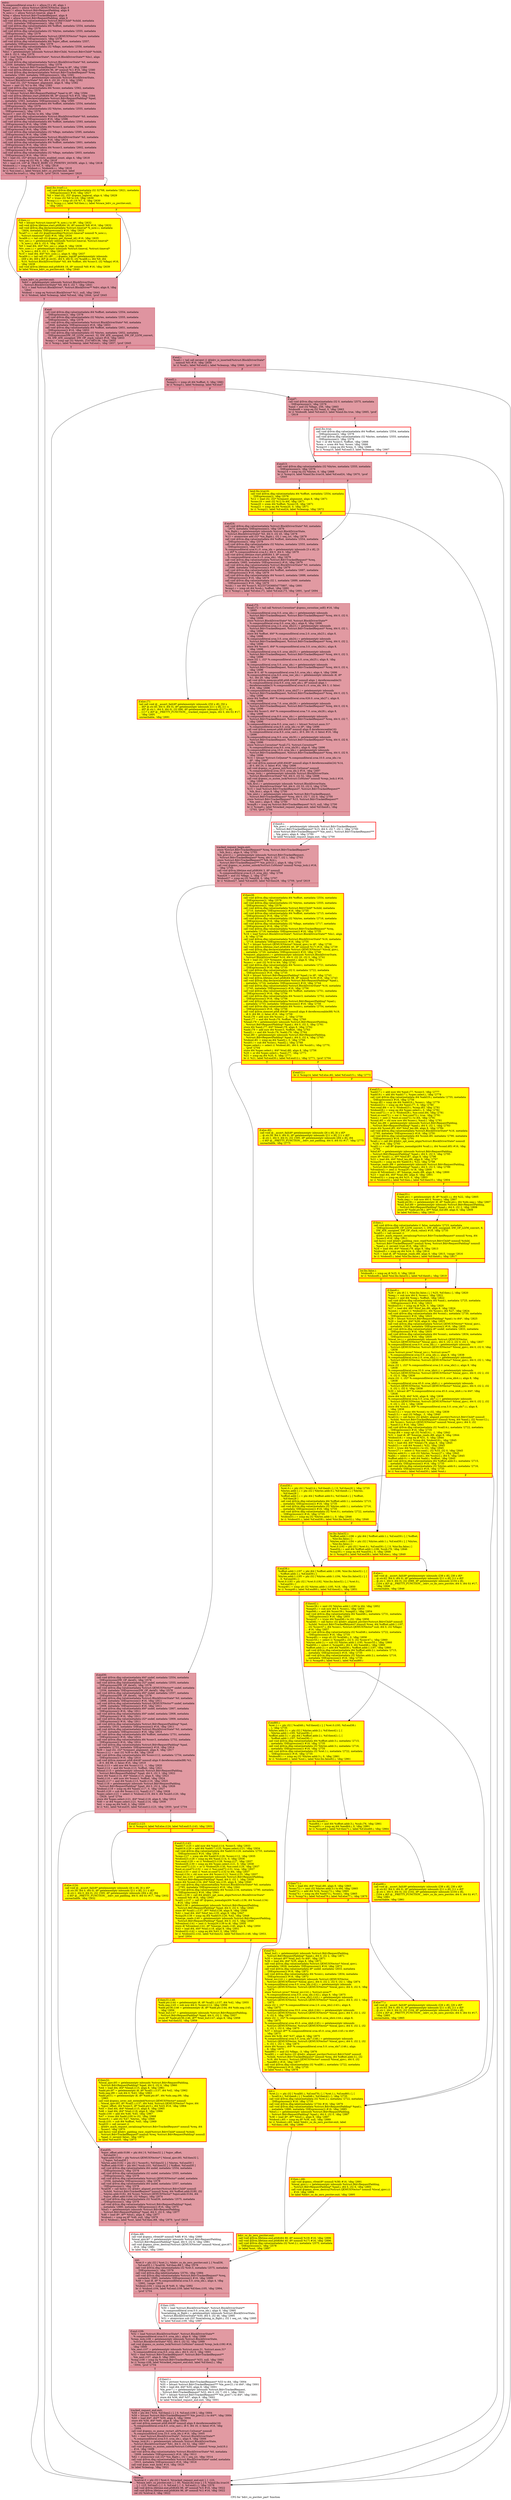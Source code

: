 digraph "CFG for 'bdrv_co_pwritev_part' function" {
	label="CFG for 'bdrv_co_pwritev_part' function";

	Node0x55cda43ee320 [shape=record,color="#b70d28ff", style=filled, fillcolor="#b70d2870",label="{entry:\l  %.compoundliteral.sroa.6.i = alloca [3 x i8], align 1\l  %local_qiov.i = alloca %struct.QEMUIOVector, align 8\l  %pad.i = alloca %struct.BdrvRequestPadding, align 8\l  %_now.i.i = alloca %struct.timeval, align 8\l  %req = alloca %struct.BdrvTrackedRequest, align 8\l  %pad = alloca %struct.BdrvRequestPadding, align 8\l  call void @llvm.dbg.value(metadata %struct.BdrvChild* %child, metadata\l... !2553, metadata !DIExpression()), !dbg !2578\l  call void @llvm.dbg.value(metadata i64 %offset, metadata !2554, metadata\l... !DIExpression()), !dbg !2578\l  call void @llvm.dbg.value(metadata i32 %bytes, metadata !2555, metadata\l... !DIExpression()), !dbg !2578\l  call void @llvm.dbg.value(metadata %struct.QEMUIOVector* %qiov, metadata\l... !2556, metadata !DIExpression()), !dbg !2578\l  call void @llvm.dbg.value(metadata i64 %qiov_offset, metadata !2557,\l... metadata !DIExpression()), !dbg !2578\l  call void @llvm.dbg.value(metadata i32 %flags, metadata !2558, metadata\l... !DIExpression()), !dbg !2578\l  %bs1 = getelementptr inbounds %struct.BdrvChild, %struct.BdrvChild* %child,\l... i64 0, i32 0, !dbg !2579\l  %0 = load %struct.BlockDriverState*, %struct.BlockDriverState** %bs1, align\l... 8, !dbg !2579\l  call void @llvm.dbg.value(metadata %struct.BlockDriverState* %0, metadata\l... !2559, metadata !DIExpression()), !dbg !2578\l  %1 = bitcast %struct.BdrvTrackedRequest* %req to i8*, !dbg !2580\l  call void @llvm.lifetime.start.p0i8(i64 96, i8* nonnull %1) #16, !dbg !2580\l  call void @llvm.dbg.declare(metadata %struct.BdrvTrackedRequest* %req,\l... metadata !2560, metadata !DIExpression()), !dbg !2581\l  %request_alignment = getelementptr inbounds %struct.BlockDriverState,\l... %struct.BlockDriverState* %0, i64 0, i32 20, i32 0, !dbg !2582\l  %2 = load i32, i32* %request_alignment, align 8, !dbg !2582\l  %conv = zext i32 %2 to i64, !dbg !2583\l  call void @llvm.dbg.value(metadata i64 %conv, metadata !2562, metadata\l... !DIExpression()), !dbg !2578\l  %3 = bitcast %struct.BdrvRequestPadding* %pad to i8*, !dbg !2584\l  call void @llvm.lifetime.start.p0i8(i64 88, i8* nonnull %3) #16, !dbg !2584\l  call void @llvm.dbg.declare(metadata %struct.BdrvRequestPadding* %pad,\l... metadata !2563, metadata !DIExpression()), !dbg !2585\l  call void @llvm.dbg.value(metadata i64 %offset, metadata !2554, metadata\l... !DIExpression()), !dbg !2578\l  call void @llvm.dbg.value(metadata i32 %bytes, metadata !2555, metadata\l... !DIExpression()), !dbg !2578\l  %conv3 = zext i32 %bytes to i64, !dbg !2586\l  call void @llvm.dbg.value(metadata %struct.BlockDriverState* %0, metadata\l... !2587, metadata !DIExpression()) #16, !dbg !2596\l  call void @llvm.dbg.value(metadata i64 %offset, metadata !2593, metadata\l... !DIExpression()) #16, !dbg !2596\l  call void @llvm.dbg.value(metadata i64 %conv3, metadata !2594, metadata\l... !DIExpression()) #16, !dbg !2596\l  call void @llvm.dbg.value(metadata i32 %flags, metadata !2595, metadata\l... !DIExpression()) #16, !dbg !2596\l  call void @llvm.dbg.value(metadata %struct.BlockDriverState* %0, metadata\l... !2598, metadata !DIExpression()) #16, !dbg !2614\l  call void @llvm.dbg.value(metadata i64 %offset, metadata !2601, metadata\l... !DIExpression()) #16, !dbg !2614\l  call void @llvm.dbg.value(metadata i64 %conv3, metadata !2602, metadata\l... !DIExpression()) #16, !dbg !2614\l  call void @llvm.dbg.value(metadata i32 %flags, metadata !2603, metadata\l... !DIExpression()) #16, !dbg !2614\l  %4 = load i32, i32* @trace_events_enabled_count, align 4, !dbg !2618\l  %tobool.i.i = icmp eq i32 %4, 0, !dbg !2618\l  %5 = load i16, i16* @_TRACE_BDRV_CO_PWRITEV_DSTATE, align 2, !dbg !2618\l  %tobool4.i.i = icmp eq i16 %5, 0, !dbg !2618\l  %or.cond.i.i = or i1 %tobool.i.i, %tobool4.i.i, !dbg !2618\l  br i1 %or.cond.i.i, label %trace_bdrv_co_pwritev.exit, label\l... %land.lhs.true5.i.i, !dbg !2618, !prof !2619, !misexpect !2620\l|{<s0>T|<s1>F}}"];
	Node0x55cda43ee320:s0 -> Node0x55cda3df4330;
	Node0x55cda43ee320:s1 -> Node0x55cda4619850;
	Node0x55cda4619850 [shape=record,penwidth=3.0, style="filled", color="red", fillcolor="yellow",label="{land.lhs.true5.i.i:                               \l  call void @llvm.dbg.value(metadata i32 32768, metadata !2621, metadata\l... !DIExpression()) #16, !dbg !2627\l  %6 = load i32, i32* @qemu_loglevel, align 4, !dbg !2629\l  %7 = trunc i32 %6 to i16, !dbg !2630\l  %cmp.i.i.i = icmp slt i16 %7, 0, !dbg !2630\l  br i1 %cmp.i.i.i, label %if.then.i.i, label %trace_bdrv_co_pwritev.exit,\l... !dbg !2631\l|{<s0>T|<s1>F}}"];
	Node0x55cda4619850:s0 -> Node0x55cda46a1020;
	Node0x55cda4619850:s1 -> Node0x55cda3df4330;
	Node0x55cda46a1020 [shape=record,penwidth=3.0, style="filled", color="red", fillcolor="yellow",label="{if.then.i.i:                                      \l  %8 = bitcast %struct.timeval* %_now.i.i to i8*, !dbg !2632\l  call void @llvm.lifetime.start.p0i8(i64 16, i8* nonnull %8) #16, !dbg !2632\l  call void @llvm.dbg.declare(metadata %struct.timeval* %_now.i.i, metadata\l... !2604, metadata !DIExpression()) #16, !dbg !2633\l  %call7.i.i = call i32 @gettimeofday(%struct.timeval* nonnull %_now.i.i,\l... %struct.timezone* null) #16, !dbg !2634\l  %call8.i.i = tail call i32 @qemu_get_thread_id() #16, !dbg !2635\l  %tv_sec.i.i = getelementptr inbounds %struct.timeval, %struct.timeval*\l... %_now.i.i, i64 0, i32 0, !dbg !2636\l  %9 = load i64, i64* %tv_sec.i.i, align 8, !dbg !2636\l  %tv_usec.i.i = getelementptr inbounds %struct.timeval, %struct.timeval*\l... %_now.i.i, i64 0, i32 1, !dbg !2637\l  %10 = load i64, i64* %tv_usec.i.i, align 8, !dbg !2637\l  %call9.i.i = tail call i32 (i8*, ...) @qemu_log(i8* getelementptr inbounds\l... ([69 x i8], [69 x i8]* @.str.61, i64 0, i64 0), i32 %call8.i.i, i64 %9, i64\l... %10, %struct.BlockDriverState* %0, i64 %offset, i64 %conv3, i32 %flags) #16,\l... !dbg !2638\l  call void @llvm.lifetime.end.p0i8(i64 16, i8* nonnull %8) #16, !dbg !2639\l  br label %trace_bdrv_co_pwritev.exit, !dbg !2640\l}"];
	Node0x55cda46a1020 -> Node0x55cda3df4330;
	Node0x55cda3df4330 [shape=record,color="#b70d28ff", style=filled, fillcolor="#b70d2870",label="{trace_bdrv_co_pwritev.exit:                       \l  %drv = getelementptr inbounds %struct.BlockDriverState,\l... %struct.BlockDriverState* %0, i64 0, i32 7, !dbg !2641\l  %11 = load %struct.BlockDriver*, %struct.BlockDriver** %drv, align 8, !dbg\l... !2641\l  %tobool = icmp eq %struct.BlockDriver* %11, null, !dbg !2643\l  br i1 %tobool, label %cleanup, label %if.end, !dbg !2644, !prof !2645\l|{<s0>T|<s1>F}}"];
	Node0x55cda3df4330:s0 -> Node0x55cda43fcb20;
	Node0x55cda3df4330:s1 -> Node0x55cda43f8950;
	Node0x55cda43f8950 [shape=record,color="#b70d28ff", style=filled, fillcolor="#b70d2870",label="{if.end:                                           \l  call void @llvm.dbg.value(metadata i64 %offset, metadata !2554, metadata\l... !DIExpression()), !dbg !2578\l  call void @llvm.dbg.value(metadata i32 %bytes, metadata !2555, metadata\l... !DIExpression()), !dbg !2578\l  call void @llvm.dbg.value(metadata %struct.BlockDriverState* %0, metadata\l... !2646, metadata !DIExpression()) #16, !dbg !2653\l  call void @llvm.dbg.value(metadata i64 %offset, metadata !2651, metadata\l... !DIExpression()) #16, !dbg !2653\l  call void @llvm.dbg.value(metadata i32 %bytes, metadata !2652, metadata\l... !DIExpression(DW_OP_LLVM_convert, 32, DW_ATE_unsigned, DW_OP_LLVM_convert,\l... 64, DW_ATE_unsigned, DW_OP_stack_value)) #16, !dbg !2653\l  %cmp.i = icmp ugt i32 %bytes, 2147483136, !dbg !2655\l  br i1 %cmp.i, label %cleanup, label %if.end.i, !dbg !2657, !prof !2645\l|{<s0>T|<s1>F}}"];
	Node0x55cda43f8950:s0 -> Node0x55cda43fcb20;
	Node0x55cda43f8950:s1 -> Node0x55cda4669000;
	Node0x55cda4669000 [shape=record,color="#b70d28ff", style=filled, fillcolor="#b70d2870",label="{if.end.i:                                         \l  %call.i = tail call zeroext i1 @bdrv_is_inserted(%struct.BlockDriverState*\l... nonnull %0) #16, !dbg !2658\l  br i1 %call.i, label %if.end2.i, label %cleanup, !dbg !2660, !prof !2619\l|{<s0>T|<s1>F}}"];
	Node0x55cda4669000:s0 -> Node0x55cda4464c00;
	Node0x55cda4669000:s1 -> Node0x55cda43fcb20;
	Node0x55cda4464c00 [shape=record,color="#b70d28ff", style=filled, fillcolor="#b70d2870",label="{if.end2.i:                                        \l  %cmp3.i = icmp slt i64 %offset, 0, !dbg !2661\l  br i1 %cmp3.i, label %cleanup, label %if.end7\l|{<s0>T|<s1>F}}"];
	Node0x55cda4464c00:s0 -> Node0x55cda43fcb20;
	Node0x55cda4464c00:s1 -> Node0x55cda43fd3c0;
	Node0x55cda43fd3c0 [shape=record,color="#b70d28ff", style=filled, fillcolor="#bb1b2c70",label="{if.end7:                                          \l  call void @llvm.dbg.value(metadata i32 0, metadata !2575, metadata\l... !DIExpression()), !dbg !2578\l  %and = and i32 %flags, 256, !dbg !2663\l  %tobool8 = icmp eq i32 %and, 0, !dbg !2663\l  br i1 %tobool8, label %if.end13, label %land.lhs.true, !dbg !2665, !prof\l... !2619\l|{<s0>T|<s1>F}}"];
	Node0x55cda43fd3c0:s0 -> Node0x55cda43fdb30;
	Node0x55cda43fd3c0:s1 -> Node0x55cda43fdb80;
	Node0x55cda43fdb80 [shape=record,penwidth=3.0, color="red",label="{land.lhs.true:                                    \l  call void @llvm.dbg.value(metadata i64 %offset, metadata !2554, metadata\l... !DIExpression()), !dbg !2578\l  call void @llvm.dbg.value(metadata i32 %bytes, metadata !2555, metadata\l... !DIExpression()), !dbg !2578\l  %or = or i64 %conv3, %offset, !dbg !2666\l  %rem = urem i64 %or, %conv, !dbg !2666\l  %cmp10 = icmp eq i64 %rem, 0, !dbg !2666\l  br i1 %cmp10, label %if.end13, label %cleanup, !dbg !2667\l|{<s0>T|<s1>F}}"];
	Node0x55cda43fdb80:s0 -> Node0x55cda43fdb30;
	Node0x55cda43fdb80:s1 -> Node0x55cda43fcb20;
	Node0x55cda43fdb30 [shape=record,color="#b70d28ff", style=filled, fillcolor="#bb1b2c70",label="{if.end13:                                         \l  call void @llvm.dbg.value(metadata i32 %bytes, metadata !2555, metadata\l... !DIExpression()), !dbg !2578\l  %cmp14 = icmp eq i32 %bytes, 0, !dbg !2668\l  br i1 %cmp14, label %land.lhs.true16, label %if.end24, !dbg !2670, !prof\l... !2645\l|{<s0>T|<s1>F}}"];
	Node0x55cda43fdb30:s0 -> Node0x55cda43fe980;
	Node0x55cda43fdb30:s1 -> Node0x55cda43fe930;
	Node0x55cda43fe980 [shape=record,penwidth=3.0, style="filled", color="red", fillcolor="yellow",label="{land.lhs.true16:                                  \l  call void @llvm.dbg.value(metadata i64 %offset, metadata !2554, metadata\l... !DIExpression()), !dbg !2578\l  %12 = load i32, i32* %request_alignment, align 8, !dbg !2671\l  %conv19 = zext i32 %12 to i64, !dbg !2671\l  %rem20 = srem i64 %offset, %conv19, !dbg !2671\l  %cmp21 = icmp eq i64 %rem20, 0, !dbg !2671\l  br i1 %cmp21, label %if.end24, label %cleanup, !dbg !2672\l|{<s0>T|<s1>F}}"];
	Node0x55cda43fe980:s0 -> Node0x55cda43fe930;
	Node0x55cda43fe980:s1 -> Node0x55cda43fcb20;
	Node0x55cda43fe930 [shape=record,color="#b70d28ff", style=filled, fillcolor="#bb1b2c70",label="{if.end24:                                         \l  call void @llvm.dbg.value(metadata %struct.BlockDriverState* %0, metadata\l... !2673, metadata !DIExpression()), !dbg !2676\l  %in_flight.i = getelementptr inbounds %struct.BlockDriverState,\l... %struct.BlockDriverState* %0, i64 0, i32 45, !dbg !2678\l  %13 = atomicrmw add i32* %in_flight.i, i32 1 seq_cst, !dbg !2678\l  call void @llvm.dbg.value(metadata i64 %offset, metadata !2554, metadata\l... !DIExpression()), !dbg !2578\l  call void @llvm.dbg.value(metadata i32 %bytes, metadata !2555, metadata\l... !DIExpression()), !dbg !2578\l  %.compoundliteral.sroa.6.i.0..sroa_idx = getelementptr inbounds [3 x i8], [3\l... x i8]* %.compoundliteral.sroa.6.i, i64 0, i64 0, !dbg !2679\l  call void @llvm.lifetime.start.p0i8(i64 3, i8* nonnull\l... %.compoundliteral.sroa.6.i.0..sroa_idx), !dbg !2679\l  call void @llvm.dbg.value(metadata %struct.BdrvTrackedRequest* %req,\l... metadata !2685, metadata !DIExpression()) #16, !dbg !2679\l  call void @llvm.dbg.value(metadata %struct.BlockDriverState* %0, metadata\l... !2686, metadata !DIExpression()) #16, !dbg !2679\l  call void @llvm.dbg.value(metadata i64 %offset, metadata !2687, metadata\l... !DIExpression()) #16, !dbg !2679\l  call void @llvm.dbg.value(metadata i64 %conv3, metadata !2688, metadata\l... !DIExpression()) #16, !dbg !2679\l  call void @llvm.dbg.value(metadata i32 1, metadata !2689, metadata\l... !DIExpression()) #16, !dbg !2679\l  %sub.i = xor i64 %conv3, 9223372036854775807, !dbg !2691\l  %cmp1.i = icmp ult i64 %sub.i, %offset, !dbg !2691\l  br i1 %cmp1.i, label %if.else.i71, label %if.end.i73, !dbg !2691, !prof !2694\l|{<s0>T|<s1>F}}"];
	Node0x55cda43fe930:s0 -> Node0x55cda470ff60;
	Node0x55cda43fe930:s1 -> Node0x55cda46afb50;
	Node0x55cda470ff60 [shape=record,penwidth=3.0, style="filled", color="red", fillcolor="yellow",label="{if.else.i71:                                      \l  tail call void @__assert_fail(i8* getelementptr inbounds ([50 x i8], [50 x\l... i8]* @.str.40, i64 0, i64 0), i8* getelementptr inbounds ([11 x i8], [11 x\l... i8]* @.str.1, i64 0, i64 0), i32 696, i8* getelementptr inbounds ([117 x i8],\l... [117 x i8]* @__PRETTY_FUNCTION__.tracked_request_begin, i64 0, i64 0)) #17,\l... !dbg !2691\l  unreachable, !dbg !2691\l}"];
	Node0x55cda46afb50 [shape=record,color="#b70d28ff", style=filled, fillcolor="#bb1b2c70",label="{if.end.i73:                                       \l  %call.i72 = tail call %struct.Coroutine* @qemu_coroutine_self() #16, !dbg\l... !2695\l  %.compoundliteral.sroa.0.0..sroa_idx.i = getelementptr inbounds\l... %struct.BdrvTrackedRequest, %struct.BdrvTrackedRequest* %req, i64 0, i32 0,\l... !dbg !2696\l  store %struct.BlockDriverState* %0, %struct.BlockDriverState**\l... %.compoundliteral.sroa.0.0..sroa_idx.i, align 8, !dbg !2696\l  %.compoundliteral.sroa.2.0..sroa_idx23.i = getelementptr inbounds\l... %struct.BdrvTrackedRequest, %struct.BdrvTrackedRequest* %req, i64 0, i32 1,\l... !dbg !2696\l  store i64 %offset, i64* %.compoundliteral.sroa.2.0..sroa_idx23.i, align 8,\l... !dbg !2696\l  %.compoundliteral.sroa.3.0..sroa_idx24.i = getelementptr inbounds\l... %struct.BdrvTrackedRequest, %struct.BdrvTrackedRequest* %req, i64 0, i32 2,\l... !dbg !2696\l  store i64 %conv3, i64* %.compoundliteral.sroa.3.0..sroa_idx24.i, align 8,\l... !dbg !2696\l  %.compoundliteral.sroa.4.0..sroa_idx25.i = getelementptr inbounds\l... %struct.BdrvTrackedRequest, %struct.BdrvTrackedRequest* %req, i64 0, i32 3,\l... !dbg !2696\l  store i32 1, i32* %.compoundliteral.sroa.4.0..sroa_idx25.i, align 8, !dbg\l... !2696\l  %.compoundliteral.sroa.5.0..sroa_idx.i = getelementptr inbounds\l... %struct.BdrvTrackedRequest, %struct.BdrvTrackedRequest* %req, i64 0, i32 4,\l... !dbg !2696\l  store i8 0, i8* %.compoundliteral.sroa.5.0..sroa_idx.i, align 4, !dbg !2696\l  %.compoundliteral.sroa.6.0..sroa_raw_idx.i = getelementptr inbounds i8, i8*\l... %1, i64 29, !dbg !2696\l  call void @llvm.memcpy.p0i8.p0i8.i64(i8* nonnull align 1 dereferenceable(3)\l... %.compoundliteral.sroa.6.0..sroa_raw_idx.i, i8* nonnull align 1\l... dereferenceable(3) %.compoundliteral.sroa.6.i.0..sroa_idx, i64 3, i1 false)\l... #16, !dbg !2696\l  %.compoundliteral.sroa.626.0..sroa_idx27.i = getelementptr inbounds\l... %struct.BdrvTrackedRequest, %struct.BdrvTrackedRequest* %req, i64 0, i32 5,\l... !dbg !2696\l  store i64 %offset, i64* %.compoundliteral.sroa.626.0..sroa_idx27.i, align 8,\l... !dbg !2696\l  %.compoundliteral.sroa.7.0..sroa_idx28.i = getelementptr inbounds\l... %struct.BdrvTrackedRequest, %struct.BdrvTrackedRequest* %req, i64 0, i32 6,\l... !dbg !2696\l  store i64 %conv3, i64* %.compoundliteral.sroa.7.0..sroa_idx28.i, align 8,\l... !dbg !2696\l  %.compoundliteral.sroa.8.0..sroa_idx.i = getelementptr inbounds\l... %struct.BdrvTrackedRequest, %struct.BdrvTrackedRequest* %req, i64 0, i32 7,\l... !dbg !2696\l  %.compoundliteral.sroa.8.0..sroa_cast.i = bitcast %struct.anon.31*\l... %.compoundliteral.sroa.8.0..sroa_idx.i to i8*, !dbg !2696\l  call void @llvm.memset.p0i8.i64(i8* nonnull align 8 dereferenceable(16)\l... %.compoundliteral.sroa.8.0..sroa_cast.i, i8 0, i64 16, i1 false) #16, !dbg\l... !2696\l  %.compoundliteral.sroa.9.0..sroa_idx30.i = getelementptr inbounds\l... %struct.BdrvTrackedRequest, %struct.BdrvTrackedRequest* %req, i64 0, i32 8,\l... !dbg !2696\l  store %struct.Coroutine* %call.i72, %struct.Coroutine**\l... %.compoundliteral.sroa.9.0..sroa_idx30.i, align 8, !dbg !2696\l  %.compoundliteral.sroa.10.0..sroa_idx.i = getelementptr inbounds\l... %struct.BdrvTrackedRequest, %struct.BdrvTrackedRequest* %req, i64 0, i32 9,\l... !dbg !2696\l  %14 = bitcast %struct.CoQueue* %.compoundliteral.sroa.10.0..sroa_idx.i to\l... i8*, !dbg !2697\l  call void @llvm.memset.p0i8.i64(i8* nonnull align 8 dereferenceable(24) %14,\l... i8 0, i64 24, i1 false) #16, !dbg !2696\l  call void @qemu_co_queue_init(%struct.CoQueue* nonnull\l... %.compoundliteral.sroa.10.0..sroa_idx.i) #16, !dbg !2697\l  %reqs_lock.i = getelementptr inbounds %struct.BlockDriverState,\l... %struct.BlockDriverState* %0, i64 0, i32 52, !dbg !2698\l  call void @qemu_co_mutex_lock(%struct.CoMutex* nonnull %reqs_lock.i) #16,\l... !dbg !2699\l  %lh_first.i = getelementptr inbounds %struct.BlockDriverState,\l... %struct.BlockDriverState* %0, i64 0, i32 53, i32 0, !dbg !2700\l  %15 = load %struct.BdrvTrackedRequest*, %struct.BdrvTrackedRequest**\l... %lh_first.i, align 8, !dbg !2700\l  %le_next.i = getelementptr inbounds %struct.BdrvTrackedRequest,\l... %struct.BdrvTrackedRequest* %req, i64 0, i32 7, i32 0, !dbg !2700\l  store %struct.BdrvTrackedRequest* %15, %struct.BdrvTrackedRequest**\l... %le_next.i, align 8, !dbg !2700\l  %cmp8.i = icmp eq %struct.BdrvTrackedRequest* %15, null, !dbg !2700\l  br i1 %cmp8.i, label %tracked_request_begin.exit, label %if.then9.i, !dbg\l... !2703, !prof !2704\l|{<s0>T|<s1>F}}"];
	Node0x55cda46afb50:s0 -> Node0x55cda47260c0;
	Node0x55cda46afb50:s1 -> Node0x55cda471ec50;
	Node0x55cda471ec50 [shape=record,penwidth=3.0, color="red",label="{if.then9.i:                                       \l  %le_prev.i = getelementptr inbounds %struct.BdrvTrackedRequest,\l... %struct.BdrvTrackedRequest* %15, i64 0, i32 7, i32 1, !dbg !2700\l  store %struct.BdrvTrackedRequest** %le_next.i, %struct.BdrvTrackedRequest***\l... %le_prev.i, align 8, !dbg !2700\l  br label %tracked_request_begin.exit, !dbg !2700\l}"];
	Node0x55cda471ec50 -> Node0x55cda47260c0;
	Node0x55cda47260c0 [shape=record,color="#b70d28ff", style=filled, fillcolor="#bb1b2c70",label="{tracked_request_begin.exit:                       \l  store %struct.BdrvTrackedRequest* %req, %struct.BdrvTrackedRequest**\l... %lh_first.i, align 8, !dbg !2703\l  %le_prev21.i = getelementptr inbounds %struct.BdrvTrackedRequest,\l... %struct.BdrvTrackedRequest* %req, i64 0, i32 7, i32 1, !dbg !2703\l  store %struct.BdrvTrackedRequest** %lh_first.i,\l... %struct.BdrvTrackedRequest*** %le_prev21.i, align 8, !dbg !2703\l  call void @qemu_co_mutex_unlock(%struct.CoMutex* nonnull %reqs_lock.i) #16,\l... !dbg !2705\l  call void @llvm.lifetime.end.p0i8(i64 3, i8* nonnull\l... %.compoundliteral.sroa.6.i.0..sroa_idx), !dbg !2706\l  %and26 = and i32 %flags, 2, !dbg !2707\l  %tobool27 = icmp eq i32 %and26, 0, !dbg !2707\l  br i1 %tobool27, label %if.end30, label %if.then28, !dbg !2709, !prof !2619\l|{<s0>T|<s1>F}}"];
	Node0x55cda47260c0:s0 -> Node0x55cda43ffe40;
	Node0x55cda47260c0:s1 -> Node0x55cda43ffd50;
	Node0x55cda43ffd50 [shape=record,penwidth=3.0, style="filled", color="red", fillcolor="yellow",label="{if.then28:                                        \l  call void @llvm.dbg.value(metadata i64 %offset, metadata !2554, metadata\l... !DIExpression()), !dbg !2578\l  call void @llvm.dbg.value(metadata i32 %bytes, metadata !2555, metadata\l... !DIExpression()), !dbg !2578\l  call void @llvm.dbg.value(metadata %struct.BdrvChild* %child, metadata\l... !2710, metadata !DIExpression()) #16, !dbg !2735\l  call void @llvm.dbg.value(metadata i64 %offset, metadata !2715, metadata\l... !DIExpression()) #16, !dbg !2735\l  call void @llvm.dbg.value(metadata i32 %bytes, metadata !2716, metadata\l... !DIExpression()) #16, !dbg !2735\l  call void @llvm.dbg.value(metadata i32 %flags, metadata !2717, metadata\l... !DIExpression()) #16, !dbg !2735\l  call void @llvm.dbg.value(metadata %struct.BdrvTrackedRequest* %req,\l... metadata !2718, metadata !DIExpression()) #16, !dbg !2735\l  %16 = load %struct.BlockDriverState*, %struct.BlockDriverState** %bs1, align\l... 8, !dbg !2738\l  call void @llvm.dbg.value(metadata %struct.BlockDriverState* %16, metadata\l... !2719, metadata !DIExpression()) #16, !dbg !2735\l  %17 = bitcast %struct.QEMUIOVector* %local_qiov.i to i8*, !dbg !2739\l  call void @llvm.lifetime.start.p0i8(i64 40, i8* nonnull %17) #16, !dbg !2739\l  call void @llvm.dbg.declare(metadata %struct.QEMUIOVector* %local_qiov.i,\l... metadata !2720, metadata !DIExpression()) #16, !dbg !2740\l  %request_alignment.i = getelementptr inbounds %struct.BlockDriverState,\l... %struct.BlockDriverState* %16, i64 0, i32 20, i32 0, !dbg !2741\l  %18 = load i32, i32* %request_alignment.i, align 8, !dbg !2741\l  %conv.i = zext i32 %18 to i64, !dbg !2742\l  call void @llvm.dbg.value(metadata i64 %conv.i, metadata !2721, metadata\l... !DIExpression()) #16, !dbg !2735\l  call void @llvm.dbg.value(metadata i32 0, metadata !2722, metadata\l... !DIExpression()) #16, !dbg !2735\l  %19 = bitcast %struct.BdrvRequestPadding* %pad.i to i8*, !dbg !2743\l  call void @llvm.lifetime.start.p0i8(i64 88, i8* nonnull %19) #16, !dbg !2743\l  call void @llvm.dbg.declare(metadata %struct.BdrvRequestPadding* %pad.i,\l... metadata !2724, metadata !DIExpression()) #16, !dbg !2744\l  call void @llvm.dbg.value(metadata %struct.BlockDriverState* %16, metadata\l... !2745, metadata !DIExpression()) #16, !dbg !2756\l  call void @llvm.dbg.value(metadata i64 %offset, metadata !2751, metadata\l... !DIExpression()) #16, !dbg !2756\l  call void @llvm.dbg.value(metadata i64 %conv3, metadata !2752, metadata\l... !DIExpression()) #16, !dbg !2756\l  call void @llvm.dbg.value(metadata %struct.BdrvRequestPadding* %pad.i,\l... metadata !2753, metadata !DIExpression()) #16, !dbg !2756\l  call void @llvm.dbg.value(metadata i64 %conv.i, metadata !2754, metadata\l... !DIExpression()) #16, !dbg !2756\l  call void @llvm.memset.p0i8.i64(i8* nonnull align 8 dereferenceable(88) %19,\l... i8 0, i64 88, i1 false) #16, !dbg !2758\l  %sub.i76 = add nsw i64 %conv.i, -1, !dbg !2759\l  %and.i77 = and i64 %sub.i76, %offset, !dbg !2760\l  %head.i78 = getelementptr inbounds %struct.BdrvRequestPadding,\l... %struct.BdrvRequestPadding* %pad.i, i64 0, i32 3, !dbg !2761\l  store i64 %and.i77, i64* %head.i78, align 8, !dbg !2762\l  %add.i79 = add nuw i64 %conv3, %offset, !dbg !2763\l  %and2.i = and i64 %sub.i76, %add.i79, !dbg !2764\l  %tail.i80 = getelementptr inbounds %struct.BdrvRequestPadding,\l... %struct.BdrvRequestPadding* %pad.i, i64 0, i32 4, !dbg !2765\l  %tobool.i81 = icmp eq i64 %and2.i, 0, !dbg !2766\l  %sub5.i = sub i64 %conv.i, %and2.i, !dbg !2768\l  %spec.select.i = select i1 %tobool.i81, i64 0, i64 %sub5.i, !dbg !2770,\l... !prof !2704\l  store i64 %spec.select.i, i64* %tail.i80, align 8, !dbg !2756\l  %20 = or i64 %spec.select.i, %and.i77, !dbg !2771\l  %21 = icmp eq i64 %20, 0, !dbg !2771\l  br i1 %21, label %if.end30.i, label %if.end12.i, !dbg !2771, !prof !2704\l|{<s0>T|<s1>F}}"];
	Node0x55cda43ffd50:s0 -> Node0x55cda3d56af0;
	Node0x55cda43ffd50:s1 -> Node0x55cda4726ca0;
	Node0x55cda4726ca0 [shape=record,penwidth=3.0, style="filled", color="red", fillcolor="yellow",label="{if.end12.i:                                       \l  br i1 %cmp14, label %if.else.i82, label %if.end15.i, !dbg !2773\l|{<s0>T|<s1>F}}"];
	Node0x55cda4726ca0:s0 -> Node0x55cda46b6630;
	Node0x55cda4726ca0:s1 -> Node0x55cda46222c0;
	Node0x55cda46b6630 [shape=record,penwidth=3.0, style="filled", color="red", fillcolor="yellow",label="{if.else.i82:                                      \l  call void @__assert_fail(i8* getelementptr inbounds ([6 x i8], [6 x i8]*\l... @.str.39, i64 0, i64 0), i8* getelementptr inbounds ([11 x i8], [11 x i8]*\l... @.str.1, i64 0, i64 0), i32 1595, i8* getelementptr inbounds ([84 x i8], [84\l... x i8]* @__PRETTY_FUNCTION__.bdrv_init_padding, i64 0, i64 0)) #17, !dbg !2775\l  unreachable, !dbg !2775\l}"];
	Node0x55cda46222c0 [shape=record,penwidth=3.0, style="filled", color="red", fillcolor="yellow",label="{if.end15.i:                                       \l  %add17.i = add nuw i64 %and.i77, %conv3, !dbg !2777\l  %add19.i = add i64 %add17.i, %spec.select.i, !dbg !2778\l  call void @llvm.dbg.value(metadata i64 %add19.i, metadata !2755, metadata\l... !DIExpression()) #16, !dbg !2756\l  %cmp.i83 = icmp ule i64 %add19.i, %conv.i, !dbg !2779\l  %tobool23.i = icmp eq i64 %and.i77, 0, !dbg !2780\l  %or.cond.i84 = or i1 %tobool23.i, %cmp.i83, !dbg !2781\l  %tobool26.i = icmp eq i64 %spec.select.i, 0, !dbg !2782\l  %or.cond72.i = or i1 %tobool26.i, %or.cond.i84, !dbg !2781\l  %not.or.cond72.i = xor i1 %or.cond72.i, true, !dbg !2781\l  %mul.i = zext i1 %not.or.cond72.i to i64, !dbg !2781\l  %cond.i85 = shl nuw nsw i64 %conv.i, %mul.i, !dbg !2781\l  %buf_len.i86 = getelementptr inbounds %struct.BdrvRequestPadding,\l... %struct.BdrvRequestPadding* %pad.i, i64 0, i32 1, !dbg !2783\l  store i64 %cond.i85, i64* %buf_len.i86, align 8, !dbg !2784\l  call void @llvm.dbg.value(metadata %struct.BlockDriverState* %16, metadata\l... !2785, metadata !DIExpression()) #16, !dbg !2791\l  call void @llvm.dbg.value(metadata i64 %cond.i85, metadata !2790, metadata\l... !DIExpression()) #16, !dbg !2791\l  %call.i.i = call i64 @bdrv_opt_mem_align(%struct.BlockDriverState* nonnull\l... %16) #16, !dbg !2793\l  %call1.i.i = call i8* @qemu_memalign(i64 %call.i.i, i64 %cond.i85) #16, !dbg\l... !2794\l  %buf.i87 = getelementptr inbounds %struct.BdrvRequestPadding,\l... %struct.BdrvRequestPadding* %pad.i, i64 0, i32 0, !dbg !2795\l  store i8* %call1.i.i, i8** %buf.i87, align 8, !dbg !2796\l  %22 = load i64, i64* %buf_len.i86, align 8, !dbg !2797\l  %cmp29.i = icmp eq i64 %add19.i, %22, !dbg !2798\l  %merge_reads.i88 = getelementptr inbounds %struct.BdrvRequestPadding,\l... %struct.BdrvRequestPadding* %pad.i, i64 0, i32 5, !dbg !2799\l  %frombool.i = zext i1 %cmp29.i to i8, !dbg !2800\l  store i8 %frombool.i, i8* %merge_reads.i88, align 8, !dbg !2800\l  %23 = load i64, i64* %tail.i80, align 8, !dbg !2801\l  %tobool32.i = icmp eq i64 %23, 0, !dbg !2803\l  br i1 %tobool32.i, label %if.then.i, label %if.then33.i, !dbg !2804\l|{<s0>T|<s1>F}}"];
	Node0x55cda46222c0:s0 -> Node0x55cda4390b00;
	Node0x55cda46222c0:s1 -> Node0x55cda3d5aba0;
	Node0x55cda3d5aba0 [shape=record,penwidth=3.0, style="filled", color="red", fillcolor="yellow",label="{if.then33.i:                                      \l  %add.ptr.i = getelementptr i8, i8* %call1.i.i, i64 %22, !dbg !2805\l  %idx.neg.i = sub nsw i64 0, %conv.i, !dbg !2807\l  %add.ptr36.i = getelementptr i8, i8* %add.ptr.i, i64 %idx.neg.i, !dbg !2807\l  %tail_buf.i89 = getelementptr inbounds %struct.BdrvRequestPadding,\l... %struct.BdrvRequestPadding* %pad.i, i64 0, i32 2, !dbg !2808\l  store i8* %add.ptr36.i, i8** %tail_buf.i89, align 8, !dbg !2809\l  br label %if.then.i, !dbg !2810\l}"];
	Node0x55cda3d5aba0 -> Node0x55cda4390b00;
	Node0x55cda4390b00 [shape=record,penwidth=3.0, style="filled", color="red", fillcolor="yellow",label="{if.then.i:                                        \l  call void @llvm.dbg.value(metadata i1 false, metadata !2723, metadata\l... !DIExpression(DW_OP_LLVM_convert, 1, DW_ATE_unsigned, DW_OP_LLVM_convert, 8,\l... DW_ATE_unsigned, DW_OP_stack_value)) #16, !dbg !2735\l  %call3.i = call zeroext i1\l... @bdrv_mark_request_serialising(%struct.BdrvTrackedRequest* nonnull %req, i64\l... %conv.i) #16, !dbg !2811\l  call fastcc void @bdrv_padding_rmw_read(%struct.BdrvChild* nonnull %child,\l... %struct.BdrvTrackedRequest* nonnull %req, %struct.BdrvRequestPadding* nonnull\l... %pad.i, i1 zeroext true) #16, !dbg !2812\l  %24 = load i64, i64* %head.i78, align 8, !dbg !2813\l  %tobool5.i = icmp eq i64 %24, 0, !dbg !2814\l  %25 = load i8, i8* %merge_reads.i88, align 8, !dbg !2815, !range !2816\l  br i1 %tobool5.i, label %lor.lhs.false.i, label %if.then8.i, !dbg !2817\l|{<s0>T|<s1>F}}"];
	Node0x55cda4390b00:s0 -> Node0x55cda4433dc0;
	Node0x55cda4390b00:s1 -> Node0x55cda43931c0;
	Node0x55cda4433dc0 [shape=record,penwidth=3.0, style="filled", color="red", fillcolor="yellow",label="{lor.lhs.false.i:                                  \l  %tobool6.i = icmp eq i8 %25, 0, !dbg !2818\l  br i1 %tobool6.i, label %lor.lhs.false32.i, label %if.then8.i, !dbg !2819\l|{<s0>T|<s1>F}}"];
	Node0x55cda4433dc0:s0 -> Node0x55cda44e3b40;
	Node0x55cda4433dc0:s1 -> Node0x55cda43931c0;
	Node0x55cda43931c0 [shape=record,penwidth=3.0, style="filled", color="red", fillcolor="yellow",label="{if.then8.i:                                       \l  %26 = phi i8 [ 1, %lor.lhs.false.i ], [ %25, %if.then.i ], !dbg !2820\l  %neg.i = sub nsw i64 0, %conv.i, !dbg !2821\l  %and.i = and i64 %neg.i, %offset, !dbg !2822\l  call void @llvm.dbg.value(metadata i64 %and.i, metadata !2725, metadata\l... !DIExpression()) #16, !dbg !2823\l  %tobool10.i = icmp eq i8 %26, 0, !dbg !2820\l  %27 = load i64, i64* %buf_len.i86, align 8, !dbg !2824\l  %cond.i = select i1 %tobool10.i, i64 %conv.i, i64 %27, !dbg !2824\l  call void @llvm.dbg.value(metadata i64 %cond.i, metadata !2730, metadata\l... !DIExpression()) #16, !dbg !2823\l  %28 = bitcast %struct.BdrvRequestPadding* %pad.i to i64*, !dbg !2825\l  %29 = load i64, i64* %28, align 8, !dbg !2825\l  call void @llvm.dbg.value(metadata %struct.QEMUIOVector* %local_qiov.i,\l... metadata !2826, metadata !DIExpression()) #16, !dbg !2835\l  call void @llvm.dbg.value(metadata i8* undef, metadata !2833, metadata\l... !DIExpression()) #16, !dbg !2835\l  call void @llvm.dbg.value(metadata i64 %cond.i, metadata !2834, metadata\l... !DIExpression()) #16, !dbg !2835\l  %local_iov.i.i = getelementptr inbounds %struct.QEMUIOVector,\l... %struct.QEMUIOVector* %local_qiov.i, i64 0, i32 2, i32 0, i32 1, !dbg !2837\l  %.compoundliteral.sroa.0.0..sroa_idx.i.i = getelementptr inbounds\l... %struct.QEMUIOVector, %struct.QEMUIOVector* %local_qiov.i, i64 0, i32 0, !dbg\l... !2838\l  store %struct.iovec* %local_iov.i.i, %struct.iovec**\l... %.compoundliteral.sroa.0.0..sroa_idx.i.i, align 8, !dbg !2838\l  %.compoundliteral.sroa.2.0..sroa_idx2.i.i = getelementptr inbounds\l... %struct.QEMUIOVector, %struct.QEMUIOVector* %local_qiov.i, i64 0, i32 1, !dbg\l... !2838\l  store i32 1, i32* %.compoundliteral.sroa.2.0..sroa_idx2.i.i, align 8, !dbg\l... !2838\l  %.compoundliteral.sroa.33.0..sroa_idx4.i.i = getelementptr inbounds\l... %struct.QEMUIOVector, %struct.QEMUIOVector* %local_qiov.i, i64 0, i32 2, i32\l... 0, i32 0, !dbg !2838\l  store i32 -1, i32* %.compoundliteral.sroa.33.0..sroa_idx4.i.i, align 8, !dbg\l... !2838\l  %.compoundliteral.sroa.45.0..sroa_idx6.i.i = getelementptr inbounds\l... %struct.QEMUIOVector, %struct.QEMUIOVector* %local_qiov.i, i64 0, i32 2, i32\l... 0, i32 1, i32 0, !dbg !2838\l  %30 = bitcast i8** %.compoundliteral.sroa.45.0..sroa_idx6.i.i to i64*, !dbg\l... !2838\l  store i64 %29, i64* %30, align 8, !dbg !2838\l  %.compoundliteral.sroa.5.0..sroa_idx7.i.i = getelementptr inbounds\l... %struct.QEMUIOVector, %struct.QEMUIOVector* %local_qiov.i, i64 0, i32 2, i32\l... 0, i32 1, i32 1, !dbg !2838\l  store i64 %cond.i, i64* %.compoundliteral.sroa.5.0..sroa_idx7.i.i, align 8,\l... !dbg !2838\l  %conv12.i = trunc i64 %cond.i to i32, !dbg !2839\l  %and13.i = and i32 %flags, -3, !dbg !2840\l  %call14.i = call fastcc i32 @bdrv_aligned_pwritev(%struct.BdrvChild* nonnull\l... %child, %struct.BdrvTrackedRequest* nonnull %req, i64 %and.i, i32 %conv12.i,\l... i64 %conv.i, %struct.QEMUIOVector* nonnull %local_qiov.i, i64 0, i32\l... %and13.i) #16, !dbg !2841\l  call void @llvm.dbg.value(metadata i32 %call14.i, metadata !2722, metadata\l... !DIExpression()) #16, !dbg !2735\l  %cmp.i64 = icmp sgt i32 %call14.i, -1, !dbg !2842\l  %31 = load i8, i8* %merge_reads.i88, align 8, !dbg !2844\l  %tobool18.i = icmp eq i8 %31, 0, !dbg !2844\l  %or.cond.i = and i1 %cmp.i64, %tobool18.i, !dbg !2845\l  %32 = load i64, i64* %head.i78, align 8, !dbg !2845\l  %sub22.i = sub i64 %cond.i, %32, !dbg !2845\l  %33 = trunc i64 %sub22.i to i32, !dbg !2845\l  %conv27.i = select i1 %or.cond.i, i32 %33, i32 0, !dbg !2845\l  %bytes.addr.0.i = sub i32 %bytes, %conv27.i, !dbg !2845\l  %add.i = select i1 %or.cond.i, i64 %sub22.i, i64 0, !dbg !2845\l  %offset.addr.0.i = add i64 %add.i, %offset, !dbg !2845\l  call void @llvm.dbg.value(metadata i64 %offset.addr.0.i, metadata !2715,\l... metadata !DIExpression()) #16, !dbg !2735\l  call void @llvm.dbg.value(metadata i32 %bytes.addr.0.i, metadata !2716,\l... metadata !DIExpression()) #16, !dbg !2735\l  br i1 %or.cond.i, label %if.end30.i, label %out.i\l|{<s0>T|<s1>F}}"];
	Node0x55cda43931c0:s0 -> Node0x55cda3d56af0;
	Node0x55cda43931c0:s1 -> Node0x55cda4391d90;
	Node0x55cda3d56af0 [shape=record,penwidth=3.0, style="filled", color="red", fillcolor="yellow",label="{if.end30.i:                                       \l  %ret.0.i = phi i32 [ %call14.i, %if.then8.i ], [ 0, %if.then28 ], !dbg !2735\l  %bytes.addr.1.i = phi i32 [ %bytes.addr.0.i, %if.then8.i ], [ %bytes,\l... %if.then28 ]\l  %offset.addr.1.i = phi i64 [ %offset.addr.0.i, %if.then8.i ], [ %offset,\l... %if.then28 ]\l  call void @llvm.dbg.value(metadata i64 %offset.addr.1.i, metadata !2715,\l... metadata !DIExpression()) #16, !dbg !2735\l  call void @llvm.dbg.value(metadata i32 %bytes.addr.1.i, metadata !2716,\l... metadata !DIExpression()) #16, !dbg !2735\l  call void @llvm.dbg.value(metadata i32 %ret.0.i, metadata !2722, metadata\l... !DIExpression()) #16, !dbg !2735\l  %tobool31.i = icmp eq i32 %bytes.addr.1.i, 0, !dbg !2846\l  br i1 %tobool31.i, label %if.end38.i, label %lor.lhs.false32.i, !dbg !2846\l|{<s0>T|<s1>F}}"];
	Node0x55cda3d56af0:s0 -> Node0x55cda43933a0;
	Node0x55cda3d56af0:s1 -> Node0x55cda44e3b40;
	Node0x55cda44e3b40 [shape=record,penwidth=3.0, style="filled", color="red", fillcolor="yellow",label="{lor.lhs.false32.i:                                \l  %offset.addr.1.i196 = phi i64 [ %offset.addr.1.i, %if.end30.i ], [ %offset,\l... %lor.lhs.false.i ]\l  %bytes.addr.1.i194 = phi i32 [ %bytes.addr.1.i, %if.end30.i ], [ %bytes,\l... %lor.lhs.false.i ]\l  %ret.0.i192 = phi i32 [ %ret.0.i, %if.end30.i ], [ 0, %lor.lhs.false.i ]\l  %and34.i = and i64 %offset.addr.1.i196, %sub.i76, !dbg !2846\l  %cmp35.i = icmp eq i64 %and34.i, 0, !dbg !2846\l  br i1 %cmp35.i, label %if.end38.i, label %if.else.i, !dbg !2849\l|{<s0>T|<s1>F}}"];
	Node0x55cda44e3b40:s0 -> Node0x55cda43933a0;
	Node0x55cda44e3b40:s1 -> Node0x55cda44e5de0;
	Node0x55cda44e5de0 [shape=record,penwidth=3.0, style="filled", color="red", fillcolor="yellow",label="{if.else.i:                                        \l  call void @__assert_fail(i8* getelementptr inbounds ([38 x i8], [38 x i8]*\l... @.str.62, i64 0, i64 0), i8* getelementptr inbounds ([11 x i8], [11 x i8]*\l... @.str.1, i64 0, i64 0), i32 2089, i8* getelementptr inbounds ([104 x i8],\l... [104 x i8]* @__PRETTY_FUNCTION__.bdrv_co_do_zero_pwritev, i64 0, i64 0)) #17,\l... !dbg !2846\l  unreachable, !dbg !2846\l}"];
	Node0x55cda43933a0 [shape=record,penwidth=3.0, style="filled", color="red", fillcolor="yellow",label="{if.end38.i:                                       \l  %offset.addr.1.i197 = phi i64 [ %offset.addr.1.i196, %lor.lhs.false32.i ], [\l... %offset.addr.1.i, %if.end30.i ]\l  %bytes.addr.1.i195 = phi i32 [ %bytes.addr.1.i194, %lor.lhs.false32.i ], [\l... 0, %if.end30.i ]\l  %ret.0.i193 = phi i32 [ %ret.0.i192, %lor.lhs.false32.i ], [ %ret.0.i,\l... %if.end30.i ]\l  %cmp40.i = icmp ult i32 %bytes.addr.1.i195, %18, !dbg !2850\l  br i1 %cmp40.i, label %if.end60.i, label %if.then42.i, !dbg !2851\l|{<s0>T|<s1>F}}"];
	Node0x55cda43933a0:s0 -> Node0x55cda4449270;
	Node0x55cda43933a0:s1 -> Node0x55cda44a5b00;
	Node0x55cda44a5b00 [shape=record,penwidth=3.0, style="filled", color="red", fillcolor="yellow",label="{if.then42.i:                                      \l  %conv39.i = zext i32 %bytes.addr.1.i195 to i64, !dbg !2852\l  %neg45.i = sub nsw i64 0, %conv.i, !dbg !2853\l  %and46.i = and i64 %conv39.i, %neg45.i, !dbg !2854\l  call void @llvm.dbg.value(metadata i64 %and46.i, metadata !2731, metadata\l... !DIExpression()) #16, !dbg !2855\l  %conv47.i = trunc i64 %and46.i to i32, !dbg !2856\l  %call48.i = call fastcc i32 @bdrv_aligned_pwritev(%struct.BdrvChild* nonnull\l... %child, %struct.BdrvTrackedRequest* nonnull %req, i64 %offset.addr.1.i197,\l... i32 %conv47.i, i64 %conv.i, %struct.QEMUIOVector* null, i64 0, i32 %flags)\l... #16, !dbg !2857\l  call void @llvm.dbg.value(metadata i32 %call48.i, metadata !2722, metadata\l... !DIExpression()) #16, !dbg !2735\l  %cmp49.i = icmp slt i32 %call48.i, 0, !dbg !2858\l  %conv55.i = select i1 %cmp49.i, i32 0, i32 %conv47.i, !dbg !2860\l  %bytes.addr.2.i = sub i32 %bytes.addr.1.i195, %conv55.i, !dbg !2860\l  %add56.i = select i1 %cmp49.i, i64 0, i64 %and46.i, !dbg !2860\l  %offset.addr.2.i = add i64 %add56.i, %offset.addr.1.i197, !dbg !2860\l  call void @llvm.dbg.value(metadata i64 %offset.addr.2.i, metadata !2715,\l... metadata !DIExpression()) #16, !dbg !2735\l  call void @llvm.dbg.value(metadata i32 %bytes.addr.2.i, metadata !2716,\l... metadata !DIExpression()) #16, !dbg !2735\l  br i1 %cmp49.i, label %out.i, label %if.end60.i\l|{<s0>T|<s1>F}}"];
	Node0x55cda44a5b00:s0 -> Node0x55cda4391d90;
	Node0x55cda44a5b00:s1 -> Node0x55cda4449270;
	Node0x55cda4449270 [shape=record,penwidth=3.0, style="filled", color="red", fillcolor="yellow",label="{if.end60.i:                                       \l  %ret.1.i = phi i32 [ %call48.i, %if.then42.i ], [ %ret.0.i193, %if.end38.i\l... ], !dbg !2735\l  %bytes.addr.3.i = phi i32 [ %bytes.addr.2.i, %if.then42.i ], [\l... %bytes.addr.1.i195, %if.end38.i ]\l  %offset.addr.3.i = phi i64 [ %offset.addr.2.i, %if.then42.i ], [\l... %offset.addr.1.i197, %if.end38.i ]\l  call void @llvm.dbg.value(metadata i64 %offset.addr.3.i, metadata !2715,\l... metadata !DIExpression()) #16, !dbg !2735\l  call void @llvm.dbg.value(metadata i32 %bytes.addr.3.i, metadata !2716,\l... metadata !DIExpression()) #16, !dbg !2735\l  call void @llvm.dbg.value(metadata i32 %ret.1.i, metadata !2722, metadata\l... !DIExpression()) #16, !dbg !2735\l  %tobool61.i = icmp eq i32 %bytes.addr.3.i, 0, !dbg !2861\l  br i1 %tobool61.i, label %out.i, label %lor.lhs.false62.i, !dbg !2861\l|{<s0>T|<s1>F}}"];
	Node0x55cda4449270:s0 -> Node0x55cda4391d90;
	Node0x55cda4449270:s1 -> Node0x55cda444e130;
	Node0x55cda444e130 [shape=record,penwidth=3.0, style="filled", color="red", fillcolor="yellow",label="{lor.lhs.false62.i:                                \l  %and64.i = and i64 %offset.addr.3.i, %sub.i76, !dbg !2861\l  %cmp65.i = icmp eq i64 %and64.i, 0, !dbg !2861\l  br i1 %cmp65.i, label %if.then71.i, label %if.else68.i, !dbg !2864\l|{<s0>T|<s1>F}}"];
	Node0x55cda444e130:s0 -> Node0x55cda4540000;
	Node0x55cda444e130:s1 -> Node0x55cda46d2ce0;
	Node0x55cda46d2ce0 [shape=record,penwidth=3.0, style="filled", color="red", fillcolor="yellow",label="{if.else68.i:                                      \l  call void @__assert_fail(i8* getelementptr inbounds ([38 x i8], [38 x i8]*\l... @.str.62, i64 0, i64 0), i8* getelementptr inbounds ([11 x i8], [11 x i8]*\l... @.str.1, i64 0, i64 0), i32 2102, i8* getelementptr inbounds ([104 x i8],\l... [104 x i8]* @__PRETTY_FUNCTION__.bdrv_co_do_zero_pwritev, i64 0, i64 0)) #17,\l... !dbg !2861\l  unreachable, !dbg !2861\l}"];
	Node0x55cda4540000 [shape=record,penwidth=3.0, style="filled", color="red", fillcolor="yellow",label="{if.then71.i:                                      \l  %34 = load i64, i64* %tail.i80, align 8, !dbg !2865\l  %conv72.i = zext i32 %bytes.addr.3.i to i64, !dbg !2865\l  %add73.i = add i64 %34, %conv72.i, !dbg !2865\l  %cmp74.i = icmp eq i64 %add73.i, %conv.i, !dbg !2865\l  br i1 %cmp74.i, label %if.end78.i, label %if.else77.i, !dbg !2870\l|{<s0>T|<s1>F}}"];
	Node0x55cda4540000:s0 -> Node0x55cda44e6570;
	Node0x55cda4540000:s1 -> Node0x55cda43919f0;
	Node0x55cda43919f0 [shape=record,penwidth=3.0, style="filled", color="red", fillcolor="yellow",label="{if.else77.i:                                      \l  call void @__assert_fail(i8* getelementptr inbounds ([26 x i8], [26 x i8]*\l... @.str.63, i64 0, i64 0), i8* getelementptr inbounds ([11 x i8], [11 x i8]*\l... @.str.1, i64 0, i64 0), i32 2104, i8* getelementptr inbounds ([104 x i8],\l... [104 x i8]* @__PRETTY_FUNCTION__.bdrv_co_do_zero_pwritev, i64 0, i64 0)) #17,\l... !dbg !2865\l  unreachable, !dbg !2865\l}"];
	Node0x55cda44e6570 [shape=record,penwidth=3.0, style="filled", color="red", fillcolor="yellow",label="{if.end78.i:                                       \l  %tail_buf.i = getelementptr inbounds %struct.BdrvRequestPadding,\l... %struct.BdrvRequestPadding* %pad.i, i64 0, i32 2, !dbg !2871\l  %35 = bitcast i8** %tail_buf.i to i64*, !dbg !2871\l  %36 = load i64, i64* %35, align 8, !dbg !2871\l  call void @llvm.dbg.value(metadata %struct.QEMUIOVector* %local_qiov.i,\l... metadata !2826, metadata !DIExpression()) #16, !dbg !2872\l  call void @llvm.dbg.value(metadata i8* undef, metadata !2833, metadata\l... !DIExpression()) #16, !dbg !2872\l  call void @llvm.dbg.value(metadata i64 %conv.i, metadata !2834, metadata\l... !DIExpression()) #16, !dbg !2872\l  %local_iov.i141.i = getelementptr inbounds %struct.QEMUIOVector,\l... %struct.QEMUIOVector* %local_qiov.i, i64 0, i32 2, i32 0, i32 1, !dbg !2874\l  %.compoundliteral.sroa.0.0..sroa_idx.i142.i = getelementptr inbounds\l... %struct.QEMUIOVector, %struct.QEMUIOVector* %local_qiov.i, i64 0, i32 0, !dbg\l... !2875\l  store %struct.iovec* %local_iov.i141.i, %struct.iovec**\l... %.compoundliteral.sroa.0.0..sroa_idx.i142.i, align 8, !dbg !2875\l  %.compoundliteral.sroa.2.0..sroa_idx2.i143.i = getelementptr inbounds\l... %struct.QEMUIOVector, %struct.QEMUIOVector* %local_qiov.i, i64 0, i32 1, !dbg\l... !2875\l  store i32 1, i32* %.compoundliteral.sroa.2.0..sroa_idx2.i143.i, align 8,\l... !dbg !2875\l  %.compoundliteral.sroa.33.0..sroa_idx4.i144.i = getelementptr inbounds\l... %struct.QEMUIOVector, %struct.QEMUIOVector* %local_qiov.i, i64 0, i32 2, i32\l... 0, i32 0, !dbg !2875\l  store i32 -1, i32* %.compoundliteral.sroa.33.0..sroa_idx4.i144.i, align 8,\l... !dbg !2875\l  %.compoundliteral.sroa.45.0..sroa_idx6.i145.i = getelementptr inbounds\l... %struct.QEMUIOVector, %struct.QEMUIOVector* %local_qiov.i, i64 0, i32 2, i32\l... 0, i32 1, i32 0, !dbg !2875\l  %37 = bitcast i8** %.compoundliteral.sroa.45.0..sroa_idx6.i145.i to i64*,\l... !dbg !2875\l  store i64 %36, i64* %37, align 8, !dbg !2875\l  %.compoundliteral.sroa.5.0..sroa_idx7.i146.i = getelementptr inbounds\l... %struct.QEMUIOVector, %struct.QEMUIOVector* %local_qiov.i, i64 0, i32 2, i32\l... 0, i32 1, i32 1, !dbg !2875\l  store i64 %conv.i, i64* %.compoundliteral.sroa.5.0..sroa_idx7.i146.i, align\l... 8, !dbg !2875\l  %and80.i = and i32 %flags, -3, !dbg !2876\l  %call81.i = call fastcc i32 @bdrv_aligned_pwritev(%struct.BdrvChild* nonnull\l... %child, %struct.BdrvTrackedRequest* nonnull %req, i64 %offset.addr.3.i, i32\l... %18, i64 %conv.i, %struct.QEMUIOVector* nonnull %local_qiov.i, i64 0, i32\l... %and80.i) #16, !dbg !2877\l  call void @llvm.dbg.value(metadata i32 %call81.i, metadata !2722, metadata\l... !DIExpression()) #16, !dbg !2735\l  br label %out.i, !dbg !2878\l}"];
	Node0x55cda44e6570 -> Node0x55cda4391d90;
	Node0x55cda4391d90 [shape=record,penwidth=3.0, style="filled", color="red", fillcolor="yellow",label="{out.i:                                            \l  %ret.2.i = phi i32 [ %call81.i, %if.end78.i ], [ %ret.1.i, %if.end60.i ], [\l... %call14.i, %if.then8.i ], [ %call48.i, %if.then42.i ], !dbg !2735\l  call void @llvm.dbg.value(metadata i32 %ret.2.i, metadata !2722, metadata\l... !DIExpression()) #16, !dbg !2735\l  call void @llvm.dbg.label(metadata !2734) #16, !dbg !2879\l  call void @llvm.dbg.value(metadata %struct.BdrvRequestPadding* %pad.i,\l... metadata !2880, metadata !DIExpression()) #16, !dbg !2885\l  %buf.i.i = getelementptr inbounds %struct.BdrvRequestPadding,\l... %struct.BdrvRequestPadding* %pad.i, i64 0, i32 0, !dbg !2887\l  %38 = load i8*, i8** %buf.i.i, align 8, !dbg !2887\l  %tobool.i.i65 = icmp eq i8* %38, null, !dbg !2889\l  br i1 %tobool.i.i65, label %bdrv_co_do_zero_pwritev.exit, label\l... %if.then.i.i66, !dbg !2890\l|{<s0>T|<s1>F}}"];
	Node0x55cda4391d90:s0 -> Node0x55cda4430790;
	Node0x55cda4391d90:s1 -> Node0x55cda46b28e0;
	Node0x55cda46b28e0 [shape=record,penwidth=3.0, style="filled", color="red", fillcolor="yellow",label="{if.then.i.i66:                                    \l  call void @qemu_vfree(i8* nonnull %38) #16, !dbg !2891\l  %local_qiov.i.i = getelementptr inbounds %struct.BdrvRequestPadding,\l... %struct.BdrvRequestPadding* %pad.i, i64 0, i32 6, !dbg !2893\l  call void @qemu_iovec_destroy(%struct.QEMUIOVector* nonnull %local_qiov.i.i)\l... #16, !dbg !2894\l  br label %bdrv_co_do_zero_pwritev.exit, !dbg !2895\l}"];
	Node0x55cda46b28e0 -> Node0x55cda4430790;
	Node0x55cda4430790 [shape=record,penwidth=3.0, style="filled", color="red", fillcolor="yellow",label="{bdrv_co_do_zero_pwritev.exit:                     \l  call void @llvm.lifetime.end.p0i8(i64 88, i8* nonnull %19) #16, !dbg !2896\l  call void @llvm.lifetime.end.p0i8(i64 40, i8* nonnull %17) #16, !dbg !2896\l  call void @llvm.dbg.value(metadata i32 %ret.2.i, metadata !2575, metadata\l... !DIExpression()), !dbg !2578\l  br label %out, !dbg !2897\l}"];
	Node0x55cda4430790 -> Node0x55cda4326230;
	Node0x55cda43ffe40 [shape=record,color="#b70d28ff", style=filled, fillcolor="#bb1b2c70",label="{if.end30:                                         \l  call void @llvm.dbg.value(metadata i64* undef, metadata !2554, metadata\l... !DIExpression(DW_OP_deref)), !dbg !2578\l  call void @llvm.dbg.value(metadata i32* undef, metadata !2555, metadata\l... !DIExpression(DW_OP_deref)), !dbg !2578\l  call void @llvm.dbg.value(metadata %struct.QEMUIOVector** undef, metadata\l... !2556, metadata !DIExpression(DW_OP_deref)), !dbg !2578\l  call void @llvm.dbg.value(metadata i64* undef, metadata !2557, metadata\l... !DIExpression(DW_OP_deref)), !dbg !2578\l  call void @llvm.dbg.value(metadata %struct.BlockDriverState* %0, metadata\l... !2898, metadata !DIExpression()) #16, !dbg !2911\l  call void @llvm.dbg.value(metadata %struct.QEMUIOVector** undef, metadata\l... !2906, metadata !DIExpression()) #16, !dbg !2911\l  call void @llvm.dbg.value(metadata i64* undef, metadata !2907, metadata\l... !DIExpression()) #16, !dbg !2911\l  call void @llvm.dbg.value(metadata i64* undef, metadata !2908, metadata\l... !DIExpression()) #16, !dbg !2911\l  call void @llvm.dbg.value(metadata i32* undef, metadata !2909, metadata\l... !DIExpression()) #16, !dbg !2911\l  call void @llvm.dbg.value(metadata %struct.BdrvRequestPadding* %pad,\l... metadata !2910, metadata !DIExpression()) #16, !dbg !2911\l  call void @llvm.dbg.value(metadata %struct.BlockDriverState* %0, metadata\l... !2745, metadata !DIExpression()) #16, !dbg !2914\l  call void @llvm.dbg.value(metadata i64 %offset, metadata !2751, metadata\l... !DIExpression()) #16, !dbg !2914\l  call void @llvm.dbg.value(metadata i64 %conv3, metadata !2752, metadata\l... !DIExpression()) #16, !dbg !2914\l  call void @llvm.dbg.value(metadata %struct.BdrvRequestPadding* %pad,\l... metadata !2753, metadata !DIExpression()) #16, !dbg !2914\l  %39 = load i32, i32* %request_alignment, align 8, !dbg !2917\l  %conv.i112 = zext i32 %39 to i64, !dbg !2918\l  call void @llvm.dbg.value(metadata i64 %conv.i112, metadata !2754, metadata\l... !DIExpression()) #16, !dbg !2914\l  call void @llvm.memset.p0i8.i64(i8* nonnull align 8 dereferenceable(88) %3,\l... i8 0, i64 88, i1 false) #16, !dbg !2919\l  %sub.i113 = add nsw i64 %conv.i112, -1, !dbg !2920\l  %and.i114 = and i64 %sub.i113, %offset, !dbg !2921\l  %head.i115 = getelementptr inbounds %struct.BdrvRequestPadding,\l... %struct.BdrvRequestPadding* %pad, i64 0, i32 3, !dbg !2922\l  store i64 %and.i114, i64* %head.i115, align 8, !dbg !2923\l  %add.i116 = add nuw i64 %conv3, %offset, !dbg !2924\l  %and2.i117 = and i64 %sub.i113, %add.i116, !dbg !2925\l  %tail.i118 = getelementptr inbounds %struct.BdrvRequestPadding,\l... %struct.BdrvRequestPadding* %pad, i64 0, i32 4, !dbg !2926\l  %tobool.i119 = icmp eq i64 %and2.i117, 0, !dbg !2927\l  %sub5.i120 = sub i64 %conv.i112, %and2.i117, !dbg !2928\l  %spec.select.i121 = select i1 %tobool.i119, i64 0, i64 %sub5.i120, !dbg\l... !2929, !prof !2704\l  store i64 %spec.select.i121, i64* %tail.i118, align 8, !dbg !2914\l  %40 = or i64 %spec.select.i121, %and.i114, !dbg !2930\l  %41 = icmp eq i64 %40, 0, !dbg !2930\l  br i1 %41, label %if.end35, label %if.end12.i123, !dbg !2930, !prof !2704\l|{<s0>T|<s1>F}}"];
	Node0x55cda43ffe40:s0 -> Node0x55cda4400430;
	Node0x55cda43ffe40:s1 -> Node0x55cda471f980;
	Node0x55cda471f980 [shape=record,penwidth=3.0, style="filled", color="red", fillcolor="yellow",label="{if.end12.i123:                                    \l  br i1 %cmp14, label %if.else.i124, label %if.end15.i143, !dbg !2931\l|{<s0>T|<s1>F}}"];
	Node0x55cda471f980:s0 -> Node0x55cda438fdc0;
	Node0x55cda471f980:s1 -> Node0x55cda4662ee0;
	Node0x55cda438fdc0 [shape=record,penwidth=3.0, style="filled", color="red", fillcolor="yellow",label="{if.else.i124:                                     \l  call void @__assert_fail(i8* getelementptr inbounds ([6 x i8], [6 x i8]*\l... @.str.39, i64 0, i64 0), i8* getelementptr inbounds ([11 x i8], [11 x i8]*\l... @.str.1, i64 0, i64 0), i32 1595, i8* getelementptr inbounds ([84 x i8], [84\l... x i8]* @__PRETTY_FUNCTION__.bdrv_init_padding, i64 0, i64 0)) #17, !dbg !2932\l  unreachable, !dbg !2932\l}"];
	Node0x55cda4662ee0 [shape=record,penwidth=3.0, style="filled", color="red", fillcolor="yellow",label="{if.end15.i143:                                    \l  %add17.i125 = add nuw i64 %and.i114, %conv3, !dbg !2933\l  %add19.i126 = add i64 %add17.i125, %spec.select.i121, !dbg !2934\l  call void @llvm.dbg.value(metadata i64 %add19.i126, metadata !2755, metadata\l... !DIExpression()) #16, !dbg !2914\l  %cmp.i127 = icmp ule i64 %add19.i126, %conv.i112, !dbg !2935\l  %tobool23.i128 = icmp eq i64 %and.i114, 0, !dbg !2936\l  %or.cond.i129 = or i1 %tobool23.i128, %cmp.i127, !dbg !2937\l  %tobool26.i130 = icmp eq i64 %spec.select.i121, 0, !dbg !2938\l  %or.cond72.i131 = or i1 %tobool26.i130, %or.cond.i129, !dbg !2937\l  %not.or.cond72.i132 = xor i1 %or.cond72.i131, true, !dbg !2937\l  %mul.i133 = zext i1 %not.or.cond72.i132 to i64, !dbg !2937\l  %cond.i134 = shl nuw nsw i64 %conv.i112, %mul.i133, !dbg !2937\l  %buf_len.i135 = getelementptr inbounds %struct.BdrvRequestPadding,\l... %struct.BdrvRequestPadding* %pad, i64 0, i32 1, !dbg !2939\l  store i64 %cond.i134, i64* %buf_len.i135, align 8, !dbg !2940\l  call void @llvm.dbg.value(metadata %struct.BlockDriverState* %0, metadata\l... !2785, metadata !DIExpression()) #16, !dbg !2941\l  call void @llvm.dbg.value(metadata i64 %cond.i134, metadata !2790, metadata\l... !DIExpression()) #16, !dbg !2941\l  %call.i.i136 = call i64 @bdrv_opt_mem_align(%struct.BlockDriverState*\l... nonnull %0) #16, !dbg !2943\l  %call1.i.i137 = call i8* @qemu_memalign(i64 %call.i.i136, i64 %cond.i134)\l... #16, !dbg !2944\l  %buf.i138 = getelementptr inbounds %struct.BdrvRequestPadding,\l... %struct.BdrvRequestPadding* %pad, i64 0, i32 0, !dbg !2945\l  store i8* %call1.i.i137, i8** %buf.i138, align 8, !dbg !2946\l  %42 = load i64, i64* %buf_len.i135, align 8, !dbg !2947\l  %cmp29.i139 = icmp eq i64 %add19.i126, %42, !dbg !2948\l  %merge_reads.i140 = getelementptr inbounds %struct.BdrvRequestPadding,\l... %struct.BdrvRequestPadding* %pad, i64 0, i32 5, !dbg !2949\l  %frombool.i141 = zext i1 %cmp29.i139 to i8, !dbg !2950\l  store i8 %frombool.i141, i8* %merge_reads.i140, align 8, !dbg !2950\l  %43 = load i64, i64* %tail.i118, align 8, !dbg !2951\l  %tobool32.i142 = icmp eq i64 %43, 0, !dbg !2952\l  br i1 %tobool32.i142, label %if.then32, label %if.then33.i148, !dbg !2953,\l... !prof !2954\l|{<s0>T|<s1>F}}"];
	Node0x55cda4662ee0:s0 -> Node0x55cda4400ba0;
	Node0x55cda4662ee0:s1 -> Node0x55cda44559b0;
	Node0x55cda44559b0 [shape=record,penwidth=3.0, style="filled", color="red", fillcolor="yellow",label="{if.then33.i148:                                   \l  %add.ptr.i144 = getelementptr i8, i8* %call1.i.i137, i64 %42, !dbg !2955\l  %idx.neg.i145 = sub nsw i64 0, %conv.i112, !dbg !2956\l  %add.ptr36.i146 = getelementptr i8, i8* %add.ptr.i144, i64 %idx.neg.i145,\l... !dbg !2956\l  %tail_buf.i147 = getelementptr inbounds %struct.BdrvRequestPadding,\l... %struct.BdrvRequestPadding* %pad, i64 0, i32 2, !dbg !2957\l  store i8* %add.ptr36.i146, i8** %tail_buf.i147, align 8, !dbg !2958\l  br label %if.then32, !dbg !2959\l}"];
	Node0x55cda44559b0 -> Node0x55cda4400ba0;
	Node0x55cda4400ba0 [shape=record,penwidth=3.0, style="filled", color="red", fillcolor="yellow",label="{if.then32:                                        \l  %local_qiov.i93 = getelementptr inbounds %struct.BdrvRequestPadding,\l... %struct.BdrvRequestPadding* %pad, i64 0, i32 6, !dbg !2960\l  %44 = load i64, i64* %head.i115, align 8, !dbg !2961\l  %add.ptr.i97 = getelementptr i8, i8* %call1.i.i137, i64 %42, !dbg !2962\l  %idx.neg.i99 = sub i64 0, %43, !dbg !2963\l  %add.ptr3.i = getelementptr i8, i8* %add.ptr.i97, i64 %idx.neg.i99, !dbg\l... !2963\l  call void @qemu_iovec_init_extended(%struct.QEMUIOVector* nonnull\l... %local_qiov.i93, i8* %call1.i.i137, i64 %44, %struct.QEMUIOVector* %qiov, i64\l... %qiov_offset, i64 %conv3, i8* %add.ptr3.i, i64 %43) #16, !dbg !2964\l  %45 = load i64, i64* %head.i115, align 8, !dbg !2965\l  %46 = load i64, i64* %tail.i118, align 8, !dbg !2966\l  %add.i100 = add i64 %46, %45, !dbg !2967\l  %47 = trunc i64 %add.i100 to i32, !dbg !2968\l  %conv9.i = add i32 %47, %bytes, !dbg !2968\l  %sub.i101 = sub i64 %offset, %45, !dbg !2969\l  %call33 = call zeroext i1\l... @bdrv_mark_request_serialising(%struct.BdrvTrackedRequest* nonnull %req, i64\l... %conv), !dbg !2970\l  call fastcc void @bdrv_padding_rmw_read(%struct.BdrvChild* nonnull %child,\l... %struct.BdrvTrackedRequest* nonnull %req, %struct.BdrvRequestPadding* nonnull\l... %pad, i1 zeroext false), !dbg !2972\l  br label %if.end35, !dbg !2973\l}"];
	Node0x55cda4400ba0 -> Node0x55cda4400430;
	Node0x55cda4400430 [shape=record,color="#b70d28ff", style=filled, fillcolor="#bb1b2c70",label="{if.end35:                                         \l  %qiov_offset.addr.0186 = phi i64 [ 0, %if.then32 ], [ %qiov_offset,\l... %if.end30 ]\l  %qiov.addr.0184 = phi %struct.QEMUIOVector* [ %local_qiov.i93, %if.then32 ],\l... [ %qiov, %if.end30 ]\l  %bytes.addr.0182 = phi i32 [ %conv9.i, %if.then32 ], [ %bytes, %if.end30 ]\l  %offset.addr.0180 = phi i64 [ %sub.i101, %if.then32 ], [ %offset, %if.end30 ]\l  call void @llvm.dbg.value(metadata i64 undef, metadata !2554, metadata\l... !DIExpression()), !dbg !2578\l  call void @llvm.dbg.value(metadata i32 undef, metadata !2555, metadata\l... !DIExpression()), !dbg !2578\l  call void @llvm.dbg.value(metadata %struct.QEMUIOVector* undef, metadata\l... !2556, metadata !DIExpression()), !dbg !2578\l  call void @llvm.dbg.value(metadata i64 undef, metadata !2557, metadata\l... !DIExpression()), !dbg !2578\l  %call36 = call fastcc i32 @bdrv_aligned_pwritev(%struct.BdrvChild* nonnull\l... %child, %struct.BdrvTrackedRequest* nonnull %req, i64 %offset.addr.0180, i32\l... %bytes.addr.0182, i64 %conv, %struct.QEMUIOVector* %qiov.addr.0184, i64\l... %qiov_offset.addr.0186, i32 %flags), !dbg !2974\l  call void @llvm.dbg.value(metadata i32 %call36, metadata !2575, metadata\l... !DIExpression()), !dbg !2578\l  call void @llvm.dbg.value(metadata %struct.BdrvRequestPadding* %pad,\l... metadata !2880, metadata !DIExpression()) #16, !dbg !2975\l  %buf.i = getelementptr inbounds %struct.BdrvRequestPadding,\l... %struct.BdrvRequestPadding* %pad, i64 0, i32 0, !dbg !2977\l  %48 = load i8*, i8** %buf.i, align 8, !dbg !2977\l  %tobool.i = icmp eq i8* %48, null, !dbg !2978\l  br i1 %tobool.i, label %out, label %if.then.i68, !dbg !2979, !prof !2619\l|{<s0>T|<s1>F}}"];
	Node0x55cda4400430:s0 -> Node0x55cda4326230;
	Node0x55cda4400430:s1 -> Node0x55cda4514350;
	Node0x55cda4514350 [shape=record,penwidth=3.0, color="red",label="{if.then.i68:                                      \l  call void @qemu_vfree(i8* nonnull %48) #16, !dbg !2980\l  %local_qiov.i67 = getelementptr inbounds %struct.BdrvRequestPadding,\l... %struct.BdrvRequestPadding* %pad, i64 0, i32 6, !dbg !2981\l  call void @qemu_iovec_destroy(%struct.QEMUIOVector* nonnull %local_qiov.i67)\l... #16, !dbg !2982\l  br label %out, !dbg !2983\l}"];
	Node0x55cda4514350 -> Node0x55cda4326230;
	Node0x55cda4326230 [shape=record,color="#b70d28ff", style=filled, fillcolor="#bb1b2c70",label="{out:                                              \l  %ret.0 = phi i32 [ %ret.2.i, %bdrv_co_do_zero_pwritev.exit ], [ %call36,\l... %if.end35 ], [ %call36, %if.then.i68 ], !dbg !2578\l  call void @llvm.dbg.value(metadata i32 %ret.0, metadata !2575, metadata\l... !DIExpression()), !dbg !2578\l  call void @llvm.dbg.label(metadata !2576), !dbg !2984\l  call void @llvm.dbg.value(metadata %struct.BdrvTrackedRequest* %req,\l... metadata !2985, metadata !DIExpression()) #16, !dbg !2990\l  %49 = load i8, i8* %.compoundliteral.sroa.5.0..sroa_idx.i, align 4, !dbg\l... !2992, !range !2816\l  %tobool.i104 = icmp eq i8 %49, 0, !dbg !2992\l  br i1 %tobool.i104, label %if.end.i109, label %if.then.i105, !dbg !2994,\l... !prof !2704\l|{<s0>T|<s1>F}}"];
	Node0x55cda4326230:s0 -> Node0x55cda452ab20;
	Node0x55cda4326230:s1 -> Node0x55cda45c1e30;
	Node0x55cda45c1e30 [shape=record,penwidth=3.0, color="red",label="{if.then.i105:                                     \l  %50 = load %struct.BlockDriverState*, %struct.BlockDriverState**\l... %.compoundliteral.sroa.0.0..sroa_idx.i, align 8, !dbg !2995\l  %serialising_in_flight.i = getelementptr inbounds %struct.BlockDriverState,\l... %struct.BlockDriverState* %50, i64 0, i32 46, !dbg !2995\l  %51 = atomicrmw sub i32* %serialising_in_flight.i, i32 1 seq_cst, !dbg !2995\l  br label %if.end.i109, !dbg !2997\l}"];
	Node0x55cda45c1e30 -> Node0x55cda452ab20;
	Node0x55cda452ab20 [shape=record,color="#b70d28ff", style=filled, fillcolor="#bb1b2c70",label="{if.end.i109:                                      \l  %52 = load %struct.BlockDriverState*, %struct.BlockDriverState**\l... %.compoundliteral.sroa.0.0..sroa_idx.i, align 8, !dbg !2998\l  %reqs_lock.i106 = getelementptr inbounds %struct.BlockDriverState,\l... %struct.BlockDriverState* %52, i64 0, i32 52, !dbg !2999\l  call void @qemu_co_mutex_lock(%struct.CoMutex* nonnull %reqs_lock.i106) #16,\l... !dbg !3000\l  %le_next.i107 = getelementptr inbounds %struct.anon.31, %struct.anon.31*\l... %.compoundliteral.sroa.8.0..sroa_idx.i, i64 0, i32 0, !dbg !3001\l  %53 = load %struct.BdrvTrackedRequest*, %struct.BdrvTrackedRequest**\l... %le_next.i107, align 8, !dbg !3001\l  %cmp.i108 = icmp eq %struct.BdrvTrackedRequest* %53, null, !dbg !3001\l  br i1 %cmp.i108, label %tracked_request_end.exit, label %if.then2.i, !dbg\l... !3004, !prof !2704\l|{<s0>T|<s1>F}}"];
	Node0x55cda452ab20:s0 -> Node0x55cda45c02c0;
	Node0x55cda452ab20:s1 -> Node0x55cda4510530;
	Node0x55cda4510530 [shape=record,penwidth=3.0, color="red",label="{if.then2.i:                                       \l  %54 = ptrtoint %struct.BdrvTrackedRequest* %53 to i64, !dbg !3004\l  %55 = bitcast %struct.BdrvTrackedRequest*** %le_prev21.i to i64*, !dbg !3001\l  %56 = load i64, i64* %55, align 8, !dbg !3001\l  %le_prev7.i = getelementptr inbounds %struct.BdrvTrackedRequest,\l... %struct.BdrvTrackedRequest* %53, i64 0, i32 7, i32 1, !dbg !3001\l  %57 = bitcast %struct.BdrvTrackedRequest*** %le_prev7.i to i64*, !dbg !3001\l  store i64 %56, i64* %57, align 8, !dbg !3001\l  br label %tracked_request_end.exit, !dbg !3001\l}"];
	Node0x55cda4510530 -> Node0x55cda45c02c0;
	Node0x55cda45c02c0 [shape=record,color="#b70d28ff", style=filled, fillcolor="#bb1b2c70",label="{tracked_request_end.exit:                         \l  %58 = phi i64 [ %54, %if.then2.i ], [ 0, %if.end.i109 ], !dbg !3004\l  %59 = bitcast %struct.BdrvTrackedRequest*** %le_prev21.i to i64**, !dbg !3004\l  %60 = load i64*, i64** %59, align 8, !dbg !3004\l  store i64 %58, i64* %60, align 8, !dbg !3004\l  call void @llvm.memset.p0i8.i64(i8* nonnull align 8 dereferenceable(16)\l... %.compoundliteral.sroa.8.0..sroa_cast.i, i8 0, i64 16, i1 false) #16, !dbg\l... !3004\l  call void @qemu_co_queue_restart_all(%struct.CoQueue* nonnull\l... %.compoundliteral.sroa.10.0..sroa_idx.i) #16, !dbg !3005\l  %61 = load %struct.BlockDriverState*, %struct.BlockDriverState**\l... %.compoundliteral.sroa.0.0..sroa_idx.i, align 8, !dbg !3006\l  %reqs_lock18.i = getelementptr inbounds %struct.BlockDriverState,\l... %struct.BlockDriverState* %61, i64 0, i32 52, !dbg !3007\l  call void @qemu_co_mutex_unlock(%struct.CoMutex* nonnull %reqs_lock18.i)\l... #16, !dbg !3008\l  call void @llvm.dbg.value(metadata %struct.BlockDriverState* %0, metadata\l... !3009, metadata !DIExpression()) #16, !dbg !3012\l  %62 = atomicrmw sub i32* %in_flight.i, i32 1 seq_cst, !dbg !3014\l  call void @llvm.dbg.value(metadata %struct.BlockDriverState* undef, metadata\l... !3015, metadata !DIExpression()) #16, !dbg !3018\l  call void @aio_wait_kick() #16, !dbg !3020\l  br label %cleanup, !dbg !3021\l}"];
	Node0x55cda45c02c0 -> Node0x55cda43fcb20;
	Node0x55cda43fcb20 [shape=record,color="#b70d28ff", style=filled, fillcolor="#b70d2870",label="{cleanup:                                          \l  %retval.0 = phi i32 [ %ret.0, %tracked_request_end.exit ], [ -123,\l... %trace_bdrv_co_pwritev.exit ], [ -95, %land.lhs.true ], [ 0, %land.lhs.true16\l... ], [ -123, %if.end.i ], [ -5, %if.end ], [ -5, %if.end2.i ], !dbg !2578\l  call void @llvm.lifetime.end.p0i8(i64 88, i8* nonnull %3) #16, !dbg !3022\l  call void @llvm.lifetime.end.p0i8(i64 96, i8* nonnull %1) #16, !dbg !3022\l  ret i32 %retval.0, !dbg !3022\l}"];
}
